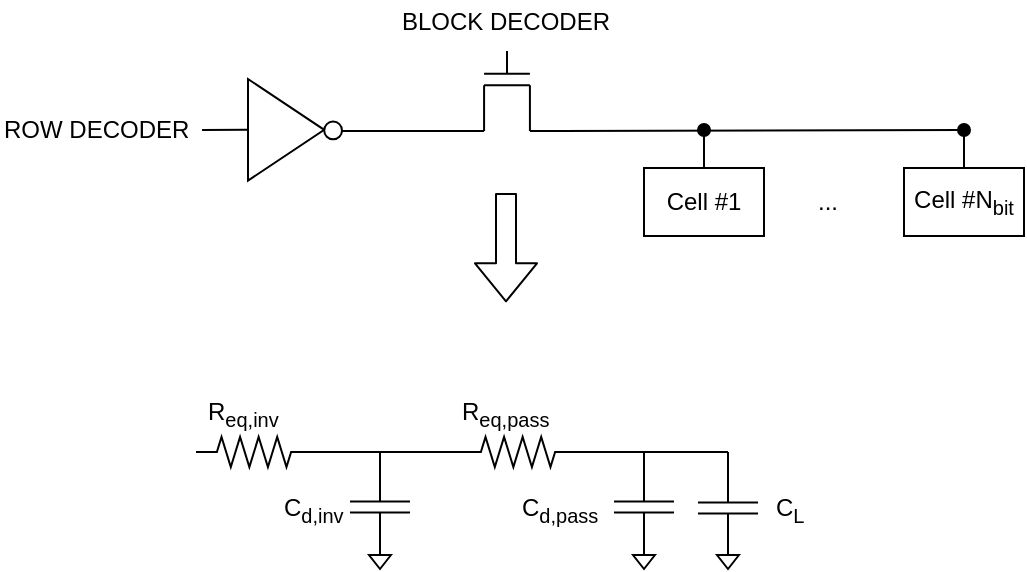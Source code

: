 <mxfile version="10.6.7" type="device"><diagram id="ykiu-A2U24Xa_IRV-_la" name="Page-1"><mxGraphModel dx="1010" dy="555" grid="1" gridSize="5" guides="1" tooltips="1" connect="1" arrows="1" fold="1" page="1" pageScale="1" pageWidth="540" pageHeight="320" math="0" shadow="0"><root><mxCell id="0"/><mxCell id="1" parent="0"/><mxCell id="Yq_A9p7BPcprYXPYSCnL-20" value="" style="group" parent="1" vertex="1" connectable="0"><mxGeometry x="137" y="43.5" width="47" height="54" as="geometry"/></mxCell><mxCell id="Yq_A9p7BPcprYXPYSCnL-10" value="" style="group" parent="Yq_A9p7BPcprYXPYSCnL-20" vertex="1" connectable="0"><mxGeometry width="47" height="54" as="geometry"/></mxCell><mxCell id="Yq_A9p7BPcprYXPYSCnL-7" value="" style="triangle;whiteSpace=wrap;html=1;aspect=fixed;" parent="Yq_A9p7BPcprYXPYSCnL-10" vertex="1"><mxGeometry y="2" width="38.108" height="50.811" as="geometry"/></mxCell><mxCell id="Yq_A9p7BPcprYXPYSCnL-8" value="" style="ellipse;whiteSpace=wrap;html=1;aspect=fixed;" parent="Yq_A9p7BPcprYXPYSCnL-10" vertex="1"><mxGeometry x="38.108" y="23.275" width="8.892" height="8.892" as="geometry"/></mxCell><mxCell id="Yq_A9p7BPcprYXPYSCnL-21" value="" style="group" parent="1" vertex="1" connectable="0"><mxGeometry x="239" y="31.5" width="55" height="40" as="geometry"/></mxCell><mxCell id="Yq_A9p7BPcprYXPYSCnL-19" value="" style="group" parent="Yq_A9p7BPcprYXPYSCnL-21" vertex="1" connectable="0"><mxGeometry width="55" height="40" as="geometry"/></mxCell><mxCell id="Yq_A9p7BPcprYXPYSCnL-15" value="" style="group" parent="Yq_A9p7BPcprYXPYSCnL-19" vertex="1" connectable="0"><mxGeometry x="16.042" width="22.917" height="40" as="geometry"/></mxCell><mxCell id="Yq_A9p7BPcprYXPYSCnL-4" value="" style="endArrow=none;html=1;" parent="Yq_A9p7BPcprYXPYSCnL-15" edge="1"><mxGeometry width="50" height="50" relative="1" as="geometry"><mxPoint x="22.917" y="17.143" as="sourcePoint"/><mxPoint y="17.143" as="targetPoint"/></mxGeometry></mxCell><mxCell id="Yq_A9p7BPcprYXPYSCnL-5" value="" style="endArrow=none;html=1;" parent="Yq_A9p7BPcprYXPYSCnL-15" edge="1"><mxGeometry width="50" height="50" relative="1" as="geometry"><mxPoint x="22.917" y="11.429" as="sourcePoint"/><mxPoint y="11.429" as="targetPoint"/></mxGeometry></mxCell><mxCell id="Yq_A9p7BPcprYXPYSCnL-11" value="" style="endArrow=none;html=1;strokeColor=#000000;" parent="Yq_A9p7BPcprYXPYSCnL-15" edge="1"><mxGeometry width="50" height="50" relative="1" as="geometry"><mxPoint x="11.458" y="11.429" as="sourcePoint"/><mxPoint x="11.458" as="targetPoint"/><Array as="points"><mxPoint x="11.458"/></Array></mxGeometry></mxCell><mxCell id="Yq_A9p7BPcprYXPYSCnL-12" value="" style="endArrow=none;html=1;strokeColor=#000000;" parent="Yq_A9p7BPcprYXPYSCnL-15" edge="1"><mxGeometry width="50" height="50" relative="1" as="geometry"><mxPoint y="40.0" as="sourcePoint"/><mxPoint y="17.143" as="targetPoint"/></mxGeometry></mxCell><mxCell id="Yq_A9p7BPcprYXPYSCnL-13" value="" style="endArrow=none;html=1;strokeColor=#000000;" parent="Yq_A9p7BPcprYXPYSCnL-15" edge="1"><mxGeometry width="50" height="50" relative="1" as="geometry"><mxPoint x="22.917" y="40" as="sourcePoint"/><mxPoint x="22.917" y="17.143" as="targetPoint"/></mxGeometry></mxCell><mxCell id="Yq_A9p7BPcprYXPYSCnL-17" value="" style="endArrow=none;html=1;strokeColor=#000000;" parent="Yq_A9p7BPcprYXPYSCnL-19" edge="1"><mxGeometry width="50" height="50" relative="1" as="geometry"><mxPoint x="38.958" y="40.0" as="sourcePoint"/><mxPoint x="55" y="40.0" as="targetPoint"/></mxGeometry></mxCell><mxCell id="Yq_A9p7BPcprYXPYSCnL-18" value="" style="endArrow=none;html=1;strokeColor=#000000;" parent="Yq_A9p7BPcprYXPYSCnL-19" edge="1"><mxGeometry width="50" height="50" relative="1" as="geometry"><mxPoint y="40.0" as="sourcePoint"/><mxPoint x="16.042" y="40.0" as="targetPoint"/></mxGeometry></mxCell><mxCell id="Yq_A9p7BPcprYXPYSCnL-23" style="edgeStyle=orthogonalEdgeStyle;rounded=1;orthogonalLoop=1;jettySize=auto;html=1;strokeColor=#000000;endArrow=none;endFill=0;" parent="1" edge="1"><mxGeometry relative="1" as="geometry"><mxPoint x="254" y="71.5" as="targetPoint"/><mxPoint x="184" y="71.5" as="sourcePoint"/></mxGeometry></mxCell><mxCell id="Yq_A9p7BPcprYXPYSCnL-54" value="" style="endArrow=none;html=1;strokeColor=#000000;" parent="1" edge="1"><mxGeometry width="50" height="50" relative="1" as="geometry"><mxPoint x="293" y="71.5" as="sourcePoint"/><mxPoint x="494" y="71" as="targetPoint"/></mxGeometry></mxCell><mxCell id="Yq_A9p7BPcprYXPYSCnL-56" style="edgeStyle=orthogonalEdgeStyle;rounded=1;orthogonalLoop=1;jettySize=auto;html=1;exitX=0;exitY=0.5;exitDx=0;exitDy=0;endArrow=none;endFill=0;strokeColor=#000000;" parent="1" source="Yq_A9p7BPcprYXPYSCnL-7" edge="1"><mxGeometry relative="1" as="geometry"><mxPoint x="114.023" y="70.942" as="targetPoint"/></mxGeometry></mxCell><mxCell id="Yq_A9p7BPcprYXPYSCnL-68" value="" style="shape=flexArrow;endArrow=classic;html=1;strokeColor=#000000;" parent="1" edge="1"><mxGeometry width="50" height="50" relative="1" as="geometry"><mxPoint x="266" y="102.5" as="sourcePoint"/><mxPoint x="266" y="157.167" as="targetPoint"/></mxGeometry></mxCell><mxCell id="Yq_A9p7BPcprYXPYSCnL-69" value="" style="verticalLabelPosition=bottom;shadow=0;dashed=0;align=center;fillColor=#ffffff;html=1;verticalAlign=top;strokeWidth=1;shape=mxgraph.electrical.resistors.resistor_2;" parent="1" vertex="1"><mxGeometry x="111" y="224.5" width="58" height="15" as="geometry"/></mxCell><mxCell id="Yq_A9p7BPcprYXPYSCnL-70" value="" style="verticalLabelPosition=bottom;shadow=0;dashed=0;align=center;fillColor=#ffffff;html=1;verticalAlign=top;strokeWidth=1;shape=mxgraph.electrical.capacitors.capacitor_1;rotation=90;" parent="1" vertex="1"><mxGeometry x="175" y="244.5" width="56" height="30" as="geometry"/></mxCell><mxCell id="Yq_A9p7BPcprYXPYSCnL-71" value="" style="endArrow=none;html=1;strokeColor=#000000;" parent="1" edge="1"><mxGeometry width="50" height="50" relative="1" as="geometry"><mxPoint x="169" y="232" as="sourcePoint"/><mxPoint x="203" y="232" as="targetPoint"/></mxGeometry></mxCell><mxCell id="Yq_A9p7BPcprYXPYSCnL-72" value="" style="verticalLabelPosition=bottom;shadow=0;dashed=0;align=center;fillColor=#ffffff;html=1;verticalAlign=top;strokeWidth=1;shape=mxgraph.electrical.resistors.resistor_2;" parent="1" vertex="1"><mxGeometry x="243" y="224.5" width="58" height="15" as="geometry"/></mxCell><mxCell id="Yq_A9p7BPcprYXPYSCnL-73" value="" style="verticalLabelPosition=bottom;shadow=0;dashed=0;align=center;fillColor=#ffffff;html=1;verticalAlign=top;strokeWidth=1;shape=mxgraph.electrical.capacitors.capacitor_1;rotation=90;" parent="1" vertex="1"><mxGeometry x="307" y="244.5" width="56" height="30" as="geometry"/></mxCell><mxCell id="Yq_A9p7BPcprYXPYSCnL-74" value="" style="endArrow=none;html=1;strokeColor=#000000;" parent="1" edge="1"><mxGeometry width="50" height="50" relative="1" as="geometry"><mxPoint x="301" y="232" as="sourcePoint"/><mxPoint x="335" y="232" as="targetPoint"/></mxGeometry></mxCell><mxCell id="Yq_A9p7BPcprYXPYSCnL-75" value="" style="endArrow=none;html=1;strokeColor=#000000;entryX=0;entryY=0.5;entryDx=0;entryDy=0;entryPerimeter=0;" parent="1" edge="1"><mxGeometry width="50" height="50" relative="1" as="geometry"><mxPoint x="203" y="232" as="sourcePoint"/><mxPoint x="243" y="232" as="targetPoint"/></mxGeometry></mxCell><mxCell id="Yq_A9p7BPcprYXPYSCnL-76" value="" style="verticalLabelPosition=bottom;shadow=0;dashed=0;align=center;fillColor=#ffffff;html=1;verticalAlign=top;strokeWidth=1;shape=mxgraph.electrical.capacitors.capacitor_1;rotation=90;" parent="1" vertex="1"><mxGeometry x="349" y="245" width="56" height="30" as="geometry"/></mxCell><mxCell id="Yq_A9p7BPcprYXPYSCnL-77" value="" style="endArrow=none;html=1;strokeColor=#000000;exitX=0;exitY=0.5;exitDx=0;exitDy=0;exitPerimeter=0;" parent="1" edge="1"><mxGeometry width="50" height="50" relative="1" as="geometry"><mxPoint x="335.054" y="231.96" as="sourcePoint"/><mxPoint x="377" y="232" as="targetPoint"/><Array as="points"><mxPoint x="358" y="232"/></Array></mxGeometry></mxCell><mxCell id="Yq_A9p7BPcprYXPYSCnL-79" value="" style="triangle;whiteSpace=wrap;html=1;rotation=90;" parent="1" vertex="1"><mxGeometry x="199.5" y="281.5" width="7" height="11" as="geometry"/></mxCell><mxCell id="Yq_A9p7BPcprYXPYSCnL-80" value="" style="triangle;whiteSpace=wrap;html=1;rotation=90;" parent="1" vertex="1"><mxGeometry x="331.5" y="281.5" width="7" height="11" as="geometry"/></mxCell><mxCell id="Yq_A9p7BPcprYXPYSCnL-81" value="" style="triangle;whiteSpace=wrap;html=1;rotation=90;" parent="1" vertex="1"><mxGeometry x="373.5" y="281.5" width="7" height="11" as="geometry"/></mxCell><mxCell id="Yq_A9p7BPcprYXPYSCnL-82" value="ROW DECODER" style="text;html=1;resizable=0;points=[];autosize=1;align=left;verticalAlign=top;spacingTop=-4;" parent="1" vertex="1"><mxGeometry x="13" y="61" width="105" height="20" as="geometry"/></mxCell><mxCell id="Yq_A9p7BPcprYXPYSCnL-85" value="BLOCK DECODER" style="text;html=1;resizable=0;points=[];autosize=1;align=left;verticalAlign=top;spacingTop=-4;" parent="1" vertex="1"><mxGeometry x="212" y="6.5" width="120" height="20" as="geometry"/></mxCell><mxCell id="Yq_A9p7BPcprYXPYSCnL-86" value="R&lt;sub&gt;eq,inv&lt;/sub&gt;" style="text;html=1;resizable=0;points=[];autosize=1;align=left;verticalAlign=top;spacingTop=-4;" parent="1" vertex="1"><mxGeometry x="115" y="201.5" width="50" height="20" as="geometry"/></mxCell><mxCell id="Yq_A9p7BPcprYXPYSCnL-87" value="C&lt;sub&gt;d,inv&lt;/sub&gt;" style="text;html=1;resizable=0;points=[];autosize=1;align=left;verticalAlign=top;spacingTop=-4;" parent="1" vertex="1"><mxGeometry x="152.5" y="250" width="45" height="20" as="geometry"/></mxCell><mxCell id="Yq_A9p7BPcprYXPYSCnL-88" value="R&lt;sub&gt;eq,pass&lt;/sub&gt;" style="text;html=1;resizable=0;points=[];autosize=1;align=left;verticalAlign=top;spacingTop=-4;" parent="1" vertex="1"><mxGeometry x="242" y="201.5" width="60" height="20" as="geometry"/></mxCell><mxCell id="Yq_A9p7BPcprYXPYSCnL-89" value="C&lt;sub&gt;d,pass&lt;/sub&gt;" style="text;html=1;resizable=0;points=[];autosize=1;align=left;verticalAlign=top;spacingTop=-4;" parent="1" vertex="1"><mxGeometry x="272" y="249.5" width="55" height="20" as="geometry"/></mxCell><mxCell id="Yq_A9p7BPcprYXPYSCnL-90" value="C&lt;sub&gt;L&lt;/sub&gt;" style="text;html=1;resizable=0;points=[];autosize=1;align=left;verticalAlign=top;spacingTop=-4;" parent="1" vertex="1"><mxGeometry x="399" y="250" width="25" height="20" as="geometry"/></mxCell><mxCell id="LTTQPnO8zzvxWj0M6HrW-2" value="..." style="text;html=1;resizable=0;points=[];autosize=1;align=left;verticalAlign=top;spacingTop=-4;" parent="1" vertex="1"><mxGeometry x="420" y="96.5" width="25" height="20" as="geometry"/></mxCell><mxCell id="LTTQPnO8zzvxWj0M6HrW-10" style="edgeStyle=orthogonalEdgeStyle;rounded=0;orthogonalLoop=1;jettySize=auto;html=1;exitX=0.5;exitY=0;exitDx=0;exitDy=0;endArrow=oval;endFill=1;" parent="1" source="LTTQPnO8zzvxWj0M6HrW-5" edge="1"><mxGeometry relative="1" as="geometry"><mxPoint x="495" y="71" as="targetPoint"/></mxGeometry></mxCell><mxCell id="LTTQPnO8zzvxWj0M6HrW-5" value="Cell #N&lt;sub&gt;bit&lt;/sub&gt;" style="rounded=0;whiteSpace=wrap;html=1;" parent="1" vertex="1"><mxGeometry x="465" y="90" width="60" height="34" as="geometry"/></mxCell><mxCell id="LTTQPnO8zzvxWj0M6HrW-9" style="edgeStyle=orthogonalEdgeStyle;rounded=0;orthogonalLoop=1;jettySize=auto;html=1;exitX=0.5;exitY=0;exitDx=0;exitDy=0;endArrow=oval;endFill=1;" parent="1" source="LTTQPnO8zzvxWj0M6HrW-6" edge="1"><mxGeometry relative="1" as="geometry"><mxPoint x="365" y="71" as="targetPoint"/></mxGeometry></mxCell><mxCell id="LTTQPnO8zzvxWj0M6HrW-6" value="Cell #1" style="rounded=0;whiteSpace=wrap;html=1;" parent="1" vertex="1"><mxGeometry x="335" y="90" width="60" height="34" as="geometry"/></mxCell></root></mxGraphModel></diagram><diagram id="4IsCqm1MJHGPD7ObbD7o" name="Page-2"><mxGraphModel dx="1188" dy="653" grid="1" gridSize="10" guides="1" tooltips="1" connect="1" arrows="1" fold="1" page="1" pageScale="1" pageWidth="640" pageHeight="220" math="0" shadow="0"><root><mxCell id="IxtOoEQqHaExeDUq1FlD-0"/><mxCell id="IxtOoEQqHaExeDUq1FlD-1" parent="IxtOoEQqHaExeDUq1FlD-0"/><mxCell id="cg10VlmWi44Y0eRwxrPp-23" style="edgeStyle=orthogonalEdgeStyle;rounded=0;orthogonalLoop=1;jettySize=auto;html=1;exitX=1;exitY=0.5;exitDx=0;exitDy=0;entryX=0;entryY=0.5;entryDx=0;entryDy=0;endArrow=none;endFill=0;" edge="1" parent="IxtOoEQqHaExeDUq1FlD-1" source="UxBqmxjHSKcpUyDsuBpM-1" target="uE-beWUt5b56uNA1DG3a-6"><mxGeometry relative="1" as="geometry"><Array as="points"><mxPoint x="229" y="136.5"/></Array></mxGeometry></mxCell><mxCell id="cg10VlmWi44Y0eRwxrPp-40" style="edgeStyle=orthogonalEdgeStyle;rounded=0;orthogonalLoop=1;jettySize=auto;html=1;endArrow=classic;endFill=1;entryX=0;entryY=0.5;entryDx=0;entryDy=0;" edge="1" parent="IxtOoEQqHaExeDUq1FlD-1" source="cg10VlmWi44Y0eRwxrPp-36" target="UxBqmxjHSKcpUyDsuBpM-1"><mxGeometry relative="1" as="geometry"/></mxCell><mxCell id="UxBqmxjHSKcpUyDsuBpM-1" value="ROW DECODER" style="rounded=0;whiteSpace=wrap;html=1;" vertex="1" parent="IxtOoEQqHaExeDUq1FlD-1"><mxGeometry x="79" y="111.5" width="120" height="50" as="geometry"/></mxCell><mxCell id="cg10VlmWi44Y0eRwxrPp-22" style="edgeStyle=orthogonalEdgeStyle;rounded=0;orthogonalLoop=1;jettySize=auto;html=1;exitX=1;exitY=0.5;exitDx=0;exitDy=0;entryX=0;entryY=0.5;entryDx=0;entryDy=0;endArrow=none;endFill=0;" edge="1" parent="IxtOoEQqHaExeDUq1FlD-1" source="UxBqmxjHSKcpUyDsuBpM-2" target="uE-beWUt5b56uNA1DG3a-2"><mxGeometry relative="1" as="geometry"><Array as="points"><mxPoint x="199" y="43"/><mxPoint x="229" y="43"/></Array></mxGeometry></mxCell><mxCell id="cg10VlmWi44Y0eRwxrPp-39" style="edgeStyle=orthogonalEdgeStyle;rounded=0;orthogonalLoop=1;jettySize=auto;html=1;exitX=0.5;exitY=1;exitDx=0;exitDy=0;entryX=0;entryY=0.5;entryDx=0;entryDy=0;endArrow=classic;endFill=1;" edge="1" parent="IxtOoEQqHaExeDUq1FlD-1" source="cg10VlmWi44Y0eRwxrPp-36" target="UxBqmxjHSKcpUyDsuBpM-2"><mxGeometry relative="1" as="geometry"><Array as="points"><mxPoint x="41" y="90"/><mxPoint x="61" y="90"/><mxPoint x="61" y="41"/></Array></mxGeometry></mxCell><mxCell id="UxBqmxjHSKcpUyDsuBpM-2" value="BLOCK DECODER" style="rounded=0;whiteSpace=wrap;html=1;" vertex="1" parent="IxtOoEQqHaExeDUq1FlD-1"><mxGeometry x="79" y="16" width="120" height="50" as="geometry"/></mxCell><mxCell id="uE-beWUt5b56uNA1DG3a-0" value="" style="group" vertex="1" connectable="0" parent="IxtOoEQqHaExeDUq1FlD-1"><mxGeometry x="259" y="15.5" width="47" height="54" as="geometry"/></mxCell><mxCell id="uE-beWUt5b56uNA1DG3a-1" value="" style="group" vertex="1" connectable="0" parent="uE-beWUt5b56uNA1DG3a-0"><mxGeometry width="47" height="54" as="geometry"/></mxCell><mxCell id="uE-beWUt5b56uNA1DG3a-2" value="" style="triangle;whiteSpace=wrap;html=1;aspect=fixed;" vertex="1" parent="uE-beWUt5b56uNA1DG3a-1"><mxGeometry y="2" width="38.108" height="50.811" as="geometry"/></mxCell><mxCell id="uE-beWUt5b56uNA1DG3a-3" value="" style="ellipse;whiteSpace=wrap;html=1;aspect=fixed;" vertex="1" parent="uE-beWUt5b56uNA1DG3a-1"><mxGeometry x="38.108" y="23.275" width="8.892" height="8.892" as="geometry"/></mxCell><mxCell id="uE-beWUt5b56uNA1DG3a-4" value="" style="group" vertex="1" connectable="0" parent="IxtOoEQqHaExeDUq1FlD-1"><mxGeometry x="259" y="109.5" width="47" height="54" as="geometry"/></mxCell><mxCell id="uE-beWUt5b56uNA1DG3a-5" value="" style="group" vertex="1" connectable="0" parent="uE-beWUt5b56uNA1DG3a-4"><mxGeometry width="47" height="54" as="geometry"/></mxCell><mxCell id="uE-beWUt5b56uNA1DG3a-6" value="" style="triangle;whiteSpace=wrap;html=1;aspect=fixed;" vertex="1" parent="uE-beWUt5b56uNA1DG3a-5"><mxGeometry y="2" width="38.108" height="50.811" as="geometry"/></mxCell><mxCell id="uE-beWUt5b56uNA1DG3a-7" value="" style="ellipse;whiteSpace=wrap;html=1;aspect=fixed;" vertex="1" parent="uE-beWUt5b56uNA1DG3a-5"><mxGeometry x="38.108" y="23.275" width="8.892" height="8.892" as="geometry"/></mxCell><mxCell id="cg10VlmWi44Y0eRwxrPp-10" value="" style="group" vertex="1" connectable="0" parent="IxtOoEQqHaExeDUq1FlD-1"><mxGeometry x="359" y="97.5" width="55" height="40" as="geometry"/></mxCell><mxCell id="cg10VlmWi44Y0eRwxrPp-11" value="" style="group" vertex="1" connectable="0" parent="cg10VlmWi44Y0eRwxrPp-10"><mxGeometry width="55" height="40" as="geometry"/></mxCell><mxCell id="cg10VlmWi44Y0eRwxrPp-12" value="" style="group" vertex="1" connectable="0" parent="cg10VlmWi44Y0eRwxrPp-11"><mxGeometry x="16.042" width="22.917" height="40" as="geometry"/></mxCell><mxCell id="cg10VlmWi44Y0eRwxrPp-13" value="" style="endArrow=none;html=1;" edge="1" parent="cg10VlmWi44Y0eRwxrPp-12"><mxGeometry width="50" height="50" relative="1" as="geometry"><mxPoint x="22.917" y="17.143" as="sourcePoint"/><mxPoint y="17.143" as="targetPoint"/></mxGeometry></mxCell><mxCell id="cg10VlmWi44Y0eRwxrPp-14" value="" style="endArrow=none;html=1;" edge="1" parent="cg10VlmWi44Y0eRwxrPp-12"><mxGeometry width="50" height="50" relative="1" as="geometry"><mxPoint x="22.917" y="11.429" as="sourcePoint"/><mxPoint y="11.429" as="targetPoint"/></mxGeometry></mxCell><mxCell id="cg10VlmWi44Y0eRwxrPp-15" value="" style="endArrow=none;html=1;strokeColor=#000000;" edge="1" parent="cg10VlmWi44Y0eRwxrPp-12"><mxGeometry width="50" height="50" relative="1" as="geometry"><mxPoint x="11.458" y="11.429" as="sourcePoint"/><mxPoint x="11.458" as="targetPoint"/><Array as="points"><mxPoint x="11.458"/></Array></mxGeometry></mxCell><mxCell id="cg10VlmWi44Y0eRwxrPp-16" value="" style="endArrow=none;html=1;strokeColor=#000000;" edge="1" parent="cg10VlmWi44Y0eRwxrPp-12"><mxGeometry width="50" height="50" relative="1" as="geometry"><mxPoint y="40.0" as="sourcePoint"/><mxPoint y="17.143" as="targetPoint"/></mxGeometry></mxCell><mxCell id="cg10VlmWi44Y0eRwxrPp-17" value="" style="endArrow=none;html=1;strokeColor=#000000;" edge="1" parent="cg10VlmWi44Y0eRwxrPp-12"><mxGeometry width="50" height="50" relative="1" as="geometry"><mxPoint x="22.917" y="40" as="sourcePoint"/><mxPoint x="22.917" y="17.143" as="targetPoint"/></mxGeometry></mxCell><mxCell id="cg10VlmWi44Y0eRwxrPp-18" value="" style="endArrow=none;html=1;strokeColor=#000000;" edge="1" parent="cg10VlmWi44Y0eRwxrPp-11"><mxGeometry width="50" height="50" relative="1" as="geometry"><mxPoint x="38.958" y="40.0" as="sourcePoint"/><mxPoint x="55" y="40.0" as="targetPoint"/></mxGeometry></mxCell><mxCell id="cg10VlmWi44Y0eRwxrPp-19" value="" style="endArrow=none;html=1;strokeColor=#000000;" edge="1" parent="cg10VlmWi44Y0eRwxrPp-11"><mxGeometry width="50" height="50" relative="1" as="geometry"><mxPoint y="40.0" as="sourcePoint"/><mxPoint x="16.042" y="40.0" as="targetPoint"/></mxGeometry></mxCell><mxCell id="cg10VlmWi44Y0eRwxrPp-20" style="edgeStyle=orthogonalEdgeStyle;rounded=0;orthogonalLoop=1;jettySize=auto;html=1;exitX=1;exitY=0.5;exitDx=0;exitDy=0;endArrow=none;endFill=0;" edge="1" parent="IxtOoEQqHaExeDUq1FlD-1" source="uE-beWUt5b56uNA1DG3a-7"><mxGeometry relative="1" as="geometry"><mxPoint x="359" y="137.5" as="targetPoint"/><Array as="points"><mxPoint x="332" y="137.5"/></Array></mxGeometry></mxCell><mxCell id="cg10VlmWi44Y0eRwxrPp-21" style="edgeStyle=orthogonalEdgeStyle;rounded=0;orthogonalLoop=1;jettySize=auto;html=1;exitX=1;exitY=0.5;exitDx=0;exitDy=0;endArrow=none;endFill=0;" edge="1" parent="IxtOoEQqHaExeDUq1FlD-1" source="uE-beWUt5b56uNA1DG3a-3"><mxGeometry relative="1" as="geometry"><mxPoint x="386.5" y="103.5" as="targetPoint"/><Array as="points"><mxPoint x="387" y="43.5"/></Array></mxGeometry></mxCell><mxCell id="cg10VlmWi44Y0eRwxrPp-24" value="" style="endArrow=none;html=1;" edge="1" parent="IxtOoEQqHaExeDUq1FlD-1"><mxGeometry width="50" height="50" relative="1" as="geometry"><mxPoint x="406" y="137.5" as="sourcePoint"/><mxPoint x="599" y="137.5" as="targetPoint"/></mxGeometry></mxCell><mxCell id="cg10VlmWi44Y0eRwxrPp-30" style="edgeStyle=orthogonalEdgeStyle;rounded=0;orthogonalLoop=1;jettySize=auto;html=1;exitX=0.5;exitY=0;exitDx=0;exitDy=0;endArrow=oval;endFill=1;" edge="1" parent="IxtOoEQqHaExeDUq1FlD-1" source="cg10VlmWi44Y0eRwxrPp-26"><mxGeometry relative="1" as="geometry"><mxPoint x="458" y="137.5" as="targetPoint"/></mxGeometry></mxCell><mxCell id="cg10VlmWi44Y0eRwxrPp-26" value="Cell #1" style="rounded=0;whiteSpace=wrap;html=1;" vertex="1" parent="IxtOoEQqHaExeDUq1FlD-1"><mxGeometry x="429" y="163.5" width="58" height="36" as="geometry"/></mxCell><mxCell id="cg10VlmWi44Y0eRwxrPp-31" style="edgeStyle=orthogonalEdgeStyle;rounded=0;orthogonalLoop=1;jettySize=auto;html=1;exitX=0.5;exitY=0;exitDx=0;exitDy=0;endArrow=oval;endFill=1;" edge="1" parent="IxtOoEQqHaExeDUq1FlD-1" source="cg10VlmWi44Y0eRwxrPp-27"><mxGeometry relative="1" as="geometry"><mxPoint x="597.862" y="137.5" as="targetPoint"/></mxGeometry></mxCell><mxCell id="cg10VlmWi44Y0eRwxrPp-27" value="Cell #N&lt;sub&gt;bit&lt;/sub&gt;" style="rounded=0;whiteSpace=wrap;html=1;" vertex="1" parent="IxtOoEQqHaExeDUq1FlD-1"><mxGeometry x="569" y="163.5" width="58" height="36" as="geometry"/></mxCell><mxCell id="cg10VlmWi44Y0eRwxrPp-32" value="..." style="text;html=1;resizable=0;points=[];autosize=1;align=left;verticalAlign=top;spacingTop=-4;" vertex="1" parent="IxtOoEQqHaExeDUq1FlD-1"><mxGeometry x="519" y="171.5" width="30" height="20" as="geometry"/></mxCell><mxCell id="cg10VlmWi44Y0eRwxrPp-36" value="ADDRESS" style="rounded=1;whiteSpace=wrap;html=1;rotation=-90;" vertex="1" parent="IxtOoEQqHaExeDUq1FlD-1"><mxGeometry x="-30" y="73" width="110" height="32" as="geometry"/></mxCell></root></mxGraphModel></diagram></mxfile>
